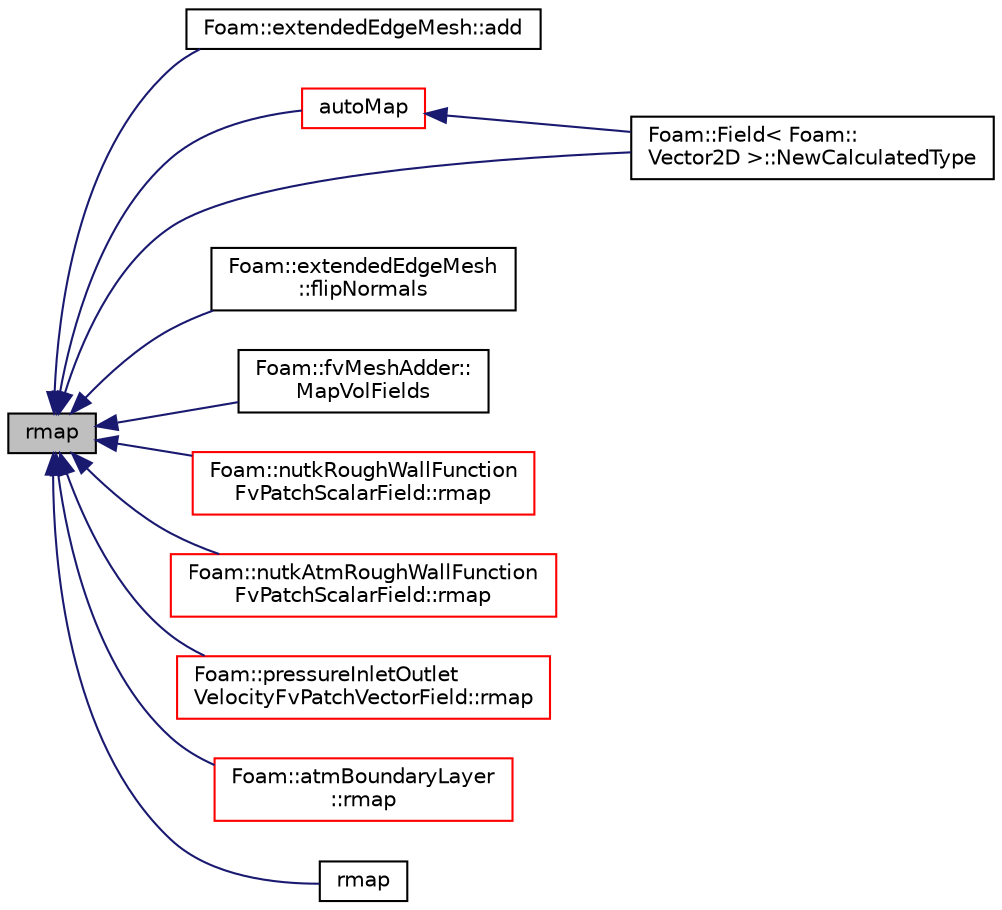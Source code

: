 digraph "rmap"
{
  bgcolor="transparent";
  edge [fontname="Helvetica",fontsize="10",labelfontname="Helvetica",labelfontsize="10"];
  node [fontname="Helvetica",fontsize="10",shape=record];
  rankdir="LR";
  Node1 [label="rmap",height=0.2,width=0.4,color="black", fillcolor="grey75", style="filled", fontcolor="black"];
  Node1 -> Node2 [dir="back",color="midnightblue",fontsize="10",style="solid",fontname="Helvetica"];
  Node2 [label="Foam::extendedEdgeMesh::add",height=0.2,width=0.4,color="black",URL="$a00710.html#af07e0aa40a7a71b92a74dd6b77a44ad3",tooltip="Add extendedEdgeMesh. No filtering of duplicates. "];
  Node1 -> Node3 [dir="back",color="midnightblue",fontsize="10",style="solid",fontname="Helvetica"];
  Node3 [label="autoMap",height=0.2,width=0.4,color="red",URL="$a00766.html#ad0217d852e72a5f1434582bed9e52a43",tooltip="Map from self. "];
  Node3 -> Node4 [dir="back",color="midnightblue",fontsize="10",style="solid",fontname="Helvetica"];
  Node4 [label="Foam::Field\< Foam::\lVector2D \>::NewCalculatedType",height=0.2,width=0.4,color="black",URL="$a00766.html#ae6bdf47436f49314cb0fc784144bf18f",tooltip="Return a pointer to a new calculatedFvPatchFieldField created on. "];
  Node1 -> Node5 [dir="back",color="midnightblue",fontsize="10",style="solid",fontname="Helvetica"];
  Node5 [label="Foam::extendedEdgeMesh\l::flipNormals",height=0.2,width=0.4,color="black",URL="$a00710.html#ace7a4ec5b5de12179b1d4194ea408066",tooltip="Flip normals. All concave become convex, all internal external. "];
  Node1 -> Node6 [dir="back",color="midnightblue",fontsize="10",style="solid",fontname="Helvetica"];
  Node6 [label="Foam::fvMeshAdder::\lMapVolFields",height=0.2,width=0.4,color="black",URL="$a00890.html#a46a9dc762edc65a8de2d5f8e47dca058",tooltip="Map all volFields of Type. "];
  Node1 -> Node4 [dir="back",color="midnightblue",fontsize="10",style="solid",fontname="Helvetica"];
  Node1 -> Node7 [dir="back",color="midnightblue",fontsize="10",style="solid",fontname="Helvetica"];
  Node7 [label="Foam::nutkRoughWallFunction\lFvPatchScalarField::rmap",height=0.2,width=0.4,color="red",URL="$a01710.html#a713277715ccc0a5ef466b0516d44731f",tooltip="Reverse map the given fvPatchField onto this fvPatchField. "];
  Node1 -> Node8 [dir="back",color="midnightblue",fontsize="10",style="solid",fontname="Helvetica"];
  Node8 [label="Foam::nutkAtmRoughWallFunction\lFvPatchScalarField::rmap",height=0.2,width=0.4,color="red",URL="$a01708.html#a713277715ccc0a5ef466b0516d44731f",tooltip="Reverse map the given fvPatchField onto this fvPatchField. "];
  Node1 -> Node9 [dir="back",color="midnightblue",fontsize="10",style="solid",fontname="Helvetica"];
  Node9 [label="Foam::pressureInletOutlet\lVelocityFvPatchVectorField::rmap",height=0.2,width=0.4,color="red",URL="$a01991.html#a4fe41b169c41bfcd4311c1d1e27a96ed",tooltip="Reverse map the given fvPatchField onto this fvPatchField. "];
  Node1 -> Node10 [dir="back",color="midnightblue",fontsize="10",style="solid",fontname="Helvetica"];
  Node10 [label="Foam::atmBoundaryLayer\l::rmap",height=0.2,width=0.4,color="red",URL="$a00075.html#a670094b08fb7f2e53678b72397f942f3",tooltip="Reverse map the given fvPatchField onto this fvPatchField. "];
  Node1 -> Node11 [dir="back",color="midnightblue",fontsize="10",style="solid",fontname="Helvetica"];
  Node11 [label="rmap",height=0.2,width=0.4,color="black",URL="$a00766.html#aeacbc1a73dee573dc0de1e9a31b70c86",tooltip="1 to 1 reverse-map from the given tmp field "];
}
